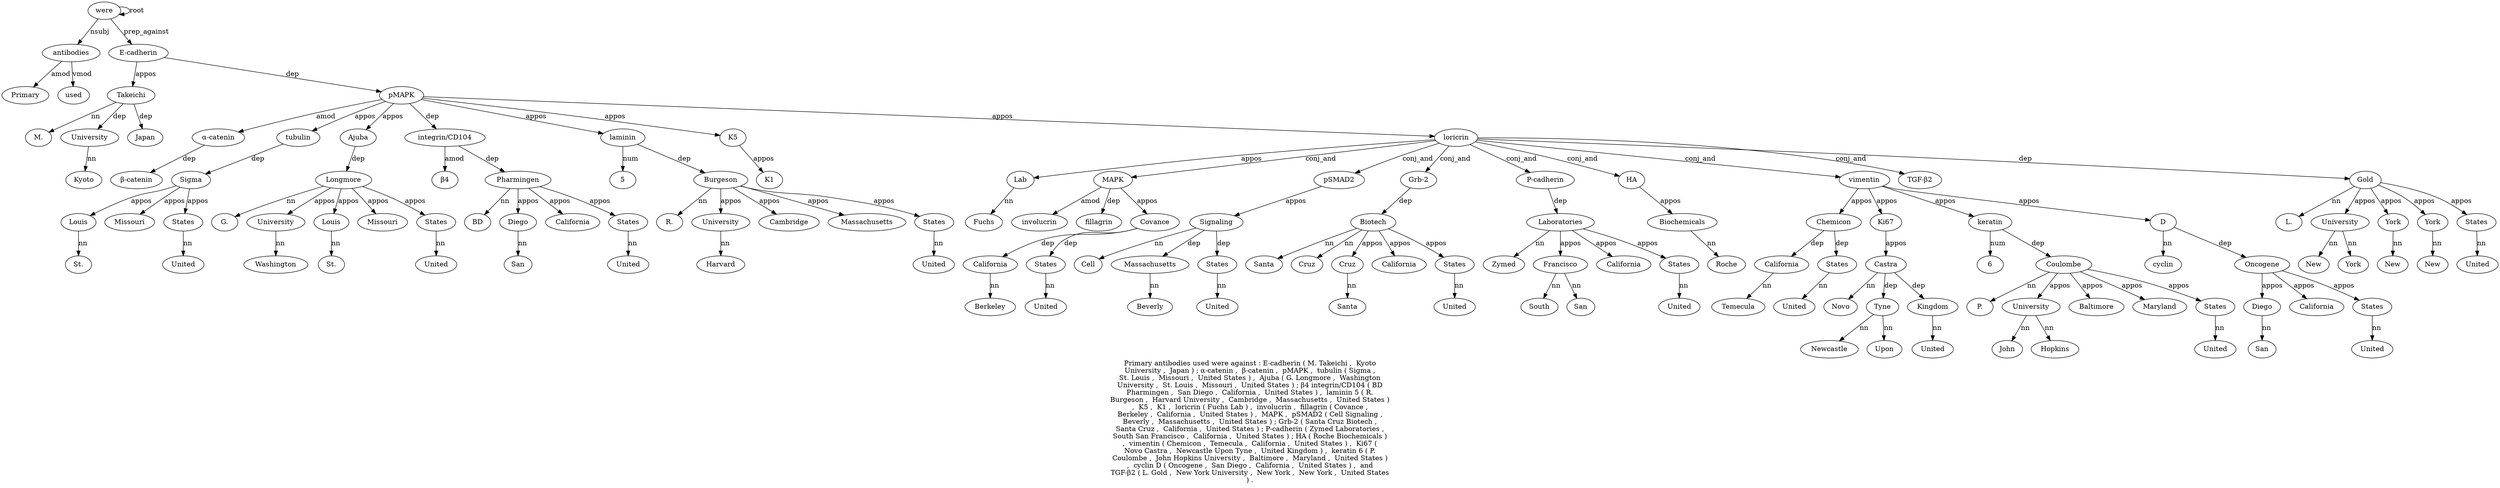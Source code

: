 digraph "Primary antibodies used were against : E-cadherin ( M. Takeichi ,  Kyoto University ,  Japan ) ; α-catenin ,  β-catenin ,  pMAPK ,  tubulin ( Sigma ,  St. Louis ,  Missouri ,  United States ) ,  Ajuba ( G. Longmore ,  Washington University ,  St. Louis ,  Missouri ,  United States ) ; β4 integrin/CD104 ( BD Pharmingen ,  San Diego ,  California ,  United States ) ,  laminin 5 ( R. Burgeson ,  Harvard University ,  Cambridge ,  Massachusetts ,  United States ) ,  K5 ,  K1 ,  loricrin ( Fuchs Lab ) ,  involucrin ,  fillagrin ( Covance ,  Berkeley ,  California ,  United States ) ,  MAPK ,  pSMAD2 ( Cell Signaling ,  Beverly ,  Massachusetts ,  United States ) ; Grb-2 ( Santa Cruz Biotech ,  Santa Cruz ,  California ,  United States ) ; P-cadherin ( Zymed Laboratories ,  South San Francisco ,  California ,  United States ) ; HA ( Roche Biochemicals ) ,  vimentin ( Chemicon ,  Temecula ,  California ,  United States ) ,  Ki67 ( Novo Castra ,  Newcastle Upon Tyne ,  United Kingdom ) ,  keratin 6 ( P. Coulombe ,  John Hopkins University ,  Baltimore ,  Maryland ,  United States ) ,  cyclin D ( Oncogene ,  San Diego ,  California ,  United States ) ,  and TGF-β2 ( L. Gold ,  New York University ,  New York ,  New York ,  United States ) ." {
label="Primary antibodies used were against : E-cadherin ( M. Takeichi ,  Kyoto
University ,  Japan ) ; α-catenin ,  β-catenin ,  pMAPK ,  tubulin ( Sigma ,
St. Louis ,  Missouri ,  United States ) ,  Ajuba ( G. Longmore ,  Washington
University ,  St. Louis ,  Missouri ,  United States ) ; β4 integrin/CD104 ( BD
Pharmingen ,  San Diego ,  California ,  United States ) ,  laminin 5 ( R.
Burgeson ,  Harvard University ,  Cambridge ,  Massachusetts ,  United States )
,  K5 ,  K1 ,  loricrin ( Fuchs Lab ) ,  involucrin ,  fillagrin ( Covance ,
Berkeley ,  California ,  United States ) ,  MAPK ,  pSMAD2 ( Cell Signaling ,
Beverly ,  Massachusetts ,  United States ) ; Grb-2 ( Santa Cruz Biotech ,
Santa Cruz ,  California ,  United States ) ; P-cadherin ( Zymed Laboratories ,
South San Francisco ,  California ,  United States ) ; HA ( Roche Biochemicals )
,  vimentin ( Chemicon ,  Temecula ,  California ,  United States ) ,  Ki67 (
Novo Castra ,  Newcastle Upon Tyne ,  United Kingdom ) ,  keratin 6 ( P.
Coulombe ,  John Hopkins University ,  Baltimore ,  Maryland ,  United States )
,  cyclin D ( Oncogene ,  San Diego ,  California ,  United States ) ,  and
TGF-β2 ( L. Gold ,  New York University ,  New York ,  New York ,  United States
) .";
antibodies2 [style=filled, fillcolor=white, label=antibodies];
Primary1 [style=filled, fillcolor=white, label=Primary];
antibodies2 -> Primary1  [label=amod];
were4 [style=filled, fillcolor=white, label=were];
were4 -> antibodies2  [label=nsubj];
used3 [style=filled, fillcolor=white, label=used];
antibodies2 -> used3  [label=vmod];
were4 -> were4  [label=root];
"E-cadherin7" [style=filled, fillcolor=white, label="E-cadherin"];
were4 -> "E-cadherin7"  [label=prep_against];
Takeichi10 [style=filled, fillcolor=white, label=Takeichi];
"M.9" [style=filled, fillcolor=white, label="M."];
Takeichi10 -> "M.9"  [label=nn];
"E-cadherin7" -> Takeichi10  [label=appos];
University13 [style=filled, fillcolor=white, label=University];
Kyoto12 [style=filled, fillcolor=white, label=Kyoto];
University13 -> Kyoto12  [label=nn];
Takeichi10 -> University13  [label=dep];
Japan15 [style=filled, fillcolor=white, label=Japan];
Takeichi10 -> Japan15  [label=dep];
pMAPK22 [style=filled, fillcolor=white, label=pMAPK];
"α-catenin18" [style=filled, fillcolor=white, label="α-catenin"];
pMAPK22 -> "α-catenin18"  [label=amod];
"β-catenin20" [style=filled, fillcolor=white, label="β-catenin"];
"α-catenin18" -> "β-catenin20"  [label=dep];
"E-cadherin7" -> pMAPK22  [label=dep];
tubulin24 [style=filled, fillcolor=white, label=tubulin];
pMAPK22 -> tubulin24  [label=appos];
Sigma26 [style=filled, fillcolor=white, label=Sigma];
tubulin24 -> Sigma26  [label=dep];
Louis29 [style=filled, fillcolor=white, label=Louis];
"St.28" [style=filled, fillcolor=white, label="St."];
Louis29 -> "St.28"  [label=nn];
Sigma26 -> Louis29  [label=appos];
Missouri31 [style=filled, fillcolor=white, label=Missouri];
Sigma26 -> Missouri31  [label=appos];
States34 [style=filled, fillcolor=white, label=States];
United33 [style=filled, fillcolor=white, label=United];
States34 -> United33  [label=nn];
Sigma26 -> States34  [label=appos];
Ajuba37 [style=filled, fillcolor=white, label=Ajuba];
pMAPK22 -> Ajuba37  [label=appos];
Longmore40 [style=filled, fillcolor=white, label=Longmore];
"G.39" [style=filled, fillcolor=white, label="G."];
Longmore40 -> "G.39"  [label=nn];
Ajuba37 -> Longmore40  [label=dep];
University43 [style=filled, fillcolor=white, label=University];
Washington42 [style=filled, fillcolor=white, label=Washington];
University43 -> Washington42  [label=nn];
Longmore40 -> University43  [label=appos];
Louis46 [style=filled, fillcolor=white, label=Louis];
"St.45" [style=filled, fillcolor=white, label="St."];
Louis46 -> "St.45"  [label=nn];
Longmore40 -> Louis46  [label=appos];
Missouri48 [style=filled, fillcolor=white, label=Missouri];
Longmore40 -> Missouri48  [label=appos];
States51 [style=filled, fillcolor=white, label=States];
United50 [style=filled, fillcolor=white, label=United];
States51 -> United50  [label=nn];
Longmore40 -> States51  [label=appos];
"integrin/CD10455" [style=filled, fillcolor=white, label="integrin/CD104"];
"β45" [style=filled, fillcolor=white, label="β4"];
"integrin/CD10455" -> "β45"  [label=amod];
pMAPK22 -> "integrin/CD10455"  [label=dep];
Pharmingen58 [style=filled, fillcolor=white, label=Pharmingen];
BD57 [style=filled, fillcolor=white, label=BD];
Pharmingen58 -> BD57  [label=nn];
"integrin/CD10455" -> Pharmingen58  [label=dep];
Diego61 [style=filled, fillcolor=white, label=Diego];
San60 [style=filled, fillcolor=white, label=San];
Diego61 -> San60  [label=nn];
Pharmingen58 -> Diego61  [label=appos];
California63 [style=filled, fillcolor=white, label=California];
Pharmingen58 -> California63  [label=appos];
States66 [style=filled, fillcolor=white, label=States];
United65 [style=filled, fillcolor=white, label=United];
States66 -> United65  [label=nn];
Pharmingen58 -> States66  [label=appos];
laminin69 [style=filled, fillcolor=white, label=laminin];
pMAPK22 -> laminin69  [label=appos];
570 [style=filled, fillcolor=white, label=5];
laminin69 -> 570  [label=num];
Burgeson73 [style=filled, fillcolor=white, label=Burgeson];
"R.72" [style=filled, fillcolor=white, label="R."];
Burgeson73 -> "R.72"  [label=nn];
laminin69 -> Burgeson73  [label=dep];
University76 [style=filled, fillcolor=white, label=University];
Harvard75 [style=filled, fillcolor=white, label=Harvard];
University76 -> Harvard75  [label=nn];
Burgeson73 -> University76  [label=appos];
Cambridge78 [style=filled, fillcolor=white, label=Cambridge];
Burgeson73 -> Cambridge78  [label=appos];
Massachusetts80 [style=filled, fillcolor=white, label=Massachusetts];
Burgeson73 -> Massachusetts80  [label=appos];
States83 [style=filled, fillcolor=white, label=States];
United82 [style=filled, fillcolor=white, label=United];
States83 -> United82  [label=nn];
Burgeson73 -> States83  [label=appos];
K586 [style=filled, fillcolor=white, label=K5];
pMAPK22 -> K586  [label=appos];
K188 [style=filled, fillcolor=white, label=K1];
K586 -> K188  [label=appos];
loricrin90 [style=filled, fillcolor=white, label=loricrin];
pMAPK22 -> loricrin90  [label=appos];
Lab93 [style=filled, fillcolor=white, label=Lab];
Fuchs92 [style=filled, fillcolor=white, label=Fuchs];
Lab93 -> Fuchs92  [label=nn];
loricrin90 -> Lab93  [label=appos];
MAPK110 [style=filled, fillcolor=white, label=MAPK];
involucrin96 [style=filled, fillcolor=white, label=involucrin];
MAPK110 -> involucrin96  [label=amod];
fillagrin98 [style=filled, fillcolor=white, label=fillagrin];
MAPK110 -> fillagrin98  [label=dep];
Covance100 [style=filled, fillcolor=white, label=Covance];
MAPK110 -> Covance100  [label=appos];
California104 [style=filled, fillcolor=white, label=California];
Berkeley102 [style=filled, fillcolor=white, label=Berkeley];
California104 -> Berkeley102  [label=nn];
Covance100 -> California104  [label=dep];
States107 [style=filled, fillcolor=white, label=States];
United106 [style=filled, fillcolor=white, label=United];
States107 -> United106  [label=nn];
Covance100 -> States107  [label=dep];
loricrin90 -> MAPK110  [label=conj_and];
pSMAD211 [style=filled, fillcolor=white, label=pSMAD2];
loricrin90 -> pSMAD211  [label=conj_and];
Signaling115 [style=filled, fillcolor=white, label=Signaling];
Cell114 [style=filled, fillcolor=white, label=Cell];
Signaling115 -> Cell114  [label=nn];
pSMAD211 -> Signaling115  [label=appos];
Massachusetts119 [style=filled, fillcolor=white, label=Massachusetts];
Beverly117 [style=filled, fillcolor=white, label=Beverly];
Massachusetts119 -> Beverly117  [label=nn];
Signaling115 -> Massachusetts119  [label=dep];
States122 [style=filled, fillcolor=white, label=States];
United121 [style=filled, fillcolor=white, label=United];
States122 -> United121  [label=nn];
Signaling115 -> States122  [label=dep];
"Grb-2125" [style=filled, fillcolor=white, label="Grb-2"];
loricrin90 -> "Grb-2125"  [label=conj_and];
Biotech129 [style=filled, fillcolor=white, label=Biotech];
Santa127 [style=filled, fillcolor=white, label=Santa];
Biotech129 -> Santa127  [label=nn];
Cruz128 [style=filled, fillcolor=white, label=Cruz];
Biotech129 -> Cruz128  [label=nn];
"Grb-2125" -> Biotech129  [label=dep];
Cruz132 [style=filled, fillcolor=white, label=Cruz];
Santa131 [style=filled, fillcolor=white, label=Santa];
Cruz132 -> Santa131  [label=nn];
Biotech129 -> Cruz132  [label=appos];
California134 [style=filled, fillcolor=white, label=California];
Biotech129 -> California134  [label=appos];
States137 [style=filled, fillcolor=white, label=States];
United136 [style=filled, fillcolor=white, label=United];
States137 -> United136  [label=nn];
Biotech129 -> States137  [label=appos];
"P-cadherin140" [style=filled, fillcolor=white, label="P-cadherin"];
loricrin90 -> "P-cadherin140"  [label=conj_and];
Laboratories143 [style=filled, fillcolor=white, label=Laboratories];
Zymed142 [style=filled, fillcolor=white, label=Zymed];
Laboratories143 -> Zymed142  [label=nn];
"P-cadherin140" -> Laboratories143  [label=dep];
Francisco147 [style=filled, fillcolor=white, label=Francisco];
South145 [style=filled, fillcolor=white, label=South];
Francisco147 -> South145  [label=nn];
San146 [style=filled, fillcolor=white, label=San];
Francisco147 -> San146  [label=nn];
Laboratories143 -> Francisco147  [label=appos];
California149 [style=filled, fillcolor=white, label=California];
Laboratories143 -> California149  [label=appos];
States152 [style=filled, fillcolor=white, label=States];
United151 [style=filled, fillcolor=white, label=United];
States152 -> United151  [label=nn];
Laboratories143 -> States152  [label=appos];
HA155 [style=filled, fillcolor=white, label=HA];
loricrin90 -> HA155  [label=conj_and];
Biochemicals158 [style=filled, fillcolor=white, label=Biochemicals];
Roche157 [style=filled, fillcolor=white, label=Roche];
Biochemicals158 -> Roche157  [label=nn];
HA155 -> Biochemicals158  [label=appos];
vimentin161 [style=filled, fillcolor=white, label=vimentin];
loricrin90 -> vimentin161  [label=conj_and];
Chemicon163 [style=filled, fillcolor=white, label=Chemicon];
vimentin161 -> Chemicon163  [label=appos];
California167 [style=filled, fillcolor=white, label=California];
Temecula165 [style=filled, fillcolor=white, label=Temecula];
California167 -> Temecula165  [label=nn];
Chemicon163 -> California167  [label=dep];
States170 [style=filled, fillcolor=white, label=States];
United169 [style=filled, fillcolor=white, label=United];
States170 -> United169  [label=nn];
Chemicon163 -> States170  [label=dep];
Ki67173 [style=filled, fillcolor=white, label=Ki67];
vimentin161 -> Ki67173  [label=appos];
Castra176 [style=filled, fillcolor=white, label=Castra];
Novo175 [style=filled, fillcolor=white, label=Novo];
Castra176 -> Novo175  [label=nn];
Ki67173 -> Castra176  [label=appos];
Tyne180 [style=filled, fillcolor=white, label=Tyne];
Newcastle178 [style=filled, fillcolor=white, label=Newcastle];
Tyne180 -> Newcastle178  [label=nn];
Upon179 [style=filled, fillcolor=white, label=Upon];
Tyne180 -> Upon179  [label=nn];
Castra176 -> Tyne180  [label=dep];
Kingdom183 [style=filled, fillcolor=white, label=Kingdom];
United182 [style=filled, fillcolor=white, label=United];
Kingdom183 -> United182  [label=nn];
Castra176 -> Kingdom183  [label=dep];
keratin186 [style=filled, fillcolor=white, label=keratin];
vimentin161 -> keratin186  [label=appos];
6187 [style=filled, fillcolor=white, label=6];
keratin186 -> 6187  [label=num];
Coulombe190 [style=filled, fillcolor=white, label=Coulombe];
"P.189" [style=filled, fillcolor=white, label="P."];
Coulombe190 -> "P.189"  [label=nn];
keratin186 -> Coulombe190  [label=dep];
University194 [style=filled, fillcolor=white, label=University];
John192 [style=filled, fillcolor=white, label=John];
University194 -> John192  [label=nn];
Hopkins193 [style=filled, fillcolor=white, label=Hopkins];
University194 -> Hopkins193  [label=nn];
Coulombe190 -> University194  [label=appos];
Baltimore196 [style=filled, fillcolor=white, label=Baltimore];
Coulombe190 -> Baltimore196  [label=appos];
Maryland198 [style=filled, fillcolor=white, label=Maryland];
Coulombe190 -> Maryland198  [label=appos];
States201 [style=filled, fillcolor=white, label=States];
United200 [style=filled, fillcolor=white, label=United];
States201 -> United200  [label=nn];
Coulombe190 -> States201  [label=appos];
D205 [style=filled, fillcolor=white, label=D];
cyclin204 [style=filled, fillcolor=white, label=cyclin];
D205 -> cyclin204  [label=nn];
vimentin161 -> D205  [label=appos];
Oncogene207 [style=filled, fillcolor=white, label=Oncogene];
D205 -> Oncogene207  [label=dep];
Diego210 [style=filled, fillcolor=white, label=Diego];
San209 [style=filled, fillcolor=white, label=San];
Diego210 -> San209  [label=nn];
Oncogene207 -> Diego210  [label=appos];
California212 [style=filled, fillcolor=white, label=California];
Oncogene207 -> California212  [label=appos];
States215 [style=filled, fillcolor=white, label=States];
United214 [style=filled, fillcolor=white, label=United];
States215 -> United214  [label=nn];
Oncogene207 -> States215  [label=appos];
"TGF-β219" [style=filled, fillcolor=white, label="TGF-β2"];
loricrin90 -> "TGF-β219"  [label=conj_and];
Gold222 [style=filled, fillcolor=white, label=Gold];
"L.221" [style=filled, fillcolor=white, label="L."];
Gold222 -> "L.221"  [label=nn];
loricrin90 -> Gold222  [label=dep];
University226 [style=filled, fillcolor=white, label=University];
New224 [style=filled, fillcolor=white, label=New];
University226 -> New224  [label=nn];
York225 [style=filled, fillcolor=white, label=York];
University226 -> York225  [label=nn];
Gold222 -> University226  [label=appos];
York229 [style=filled, fillcolor=white, label=York];
New228 [style=filled, fillcolor=white, label=New];
York229 -> New228  [label=nn];
Gold222 -> York229  [label=appos];
York232 [style=filled, fillcolor=white, label=York];
New231 [style=filled, fillcolor=white, label=New];
York232 -> New231  [label=nn];
Gold222 -> York232  [label=appos];
States235 [style=filled, fillcolor=white, label=States];
United234 [style=filled, fillcolor=white, label=United];
States235 -> United234  [label=nn];
Gold222 -> States235  [label=appos];
}
